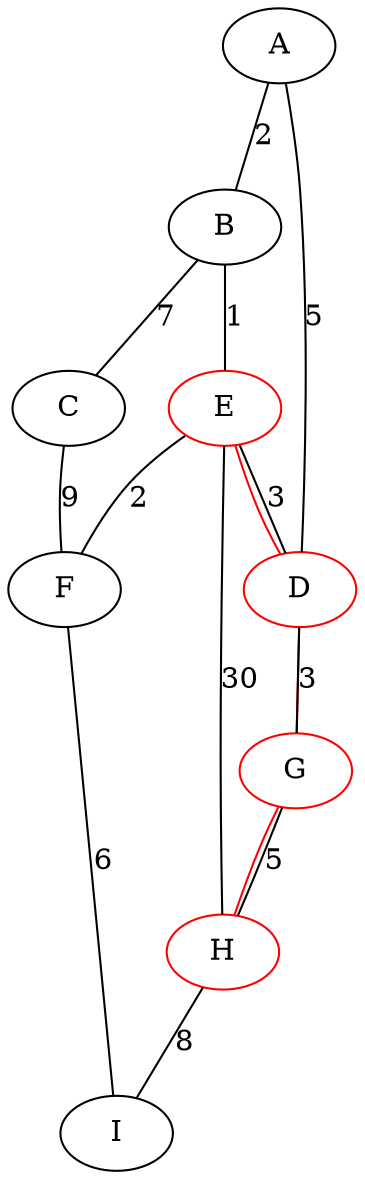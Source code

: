 // Topology
graph {
	A
	B
	C
	D [color=red]
	E [color=red]
	F
	G [color=red]
	H [color=red]
	I
	E -- D [color=red]
	D -- G [color=red]
	G -- H [color=red]
	A -- B [label=2]
	A -- D [label=5]
	B -- C [label=7]
	B -- E [label=1]
	C -- F [label=9]
	D -- E [label=3]
	D -- G [label=3]
	E -- H [label=30]
	E -- F [label=2]
	H -- G [label=5]
	H -- I [label=8]
	F -- I [label=6]
}
